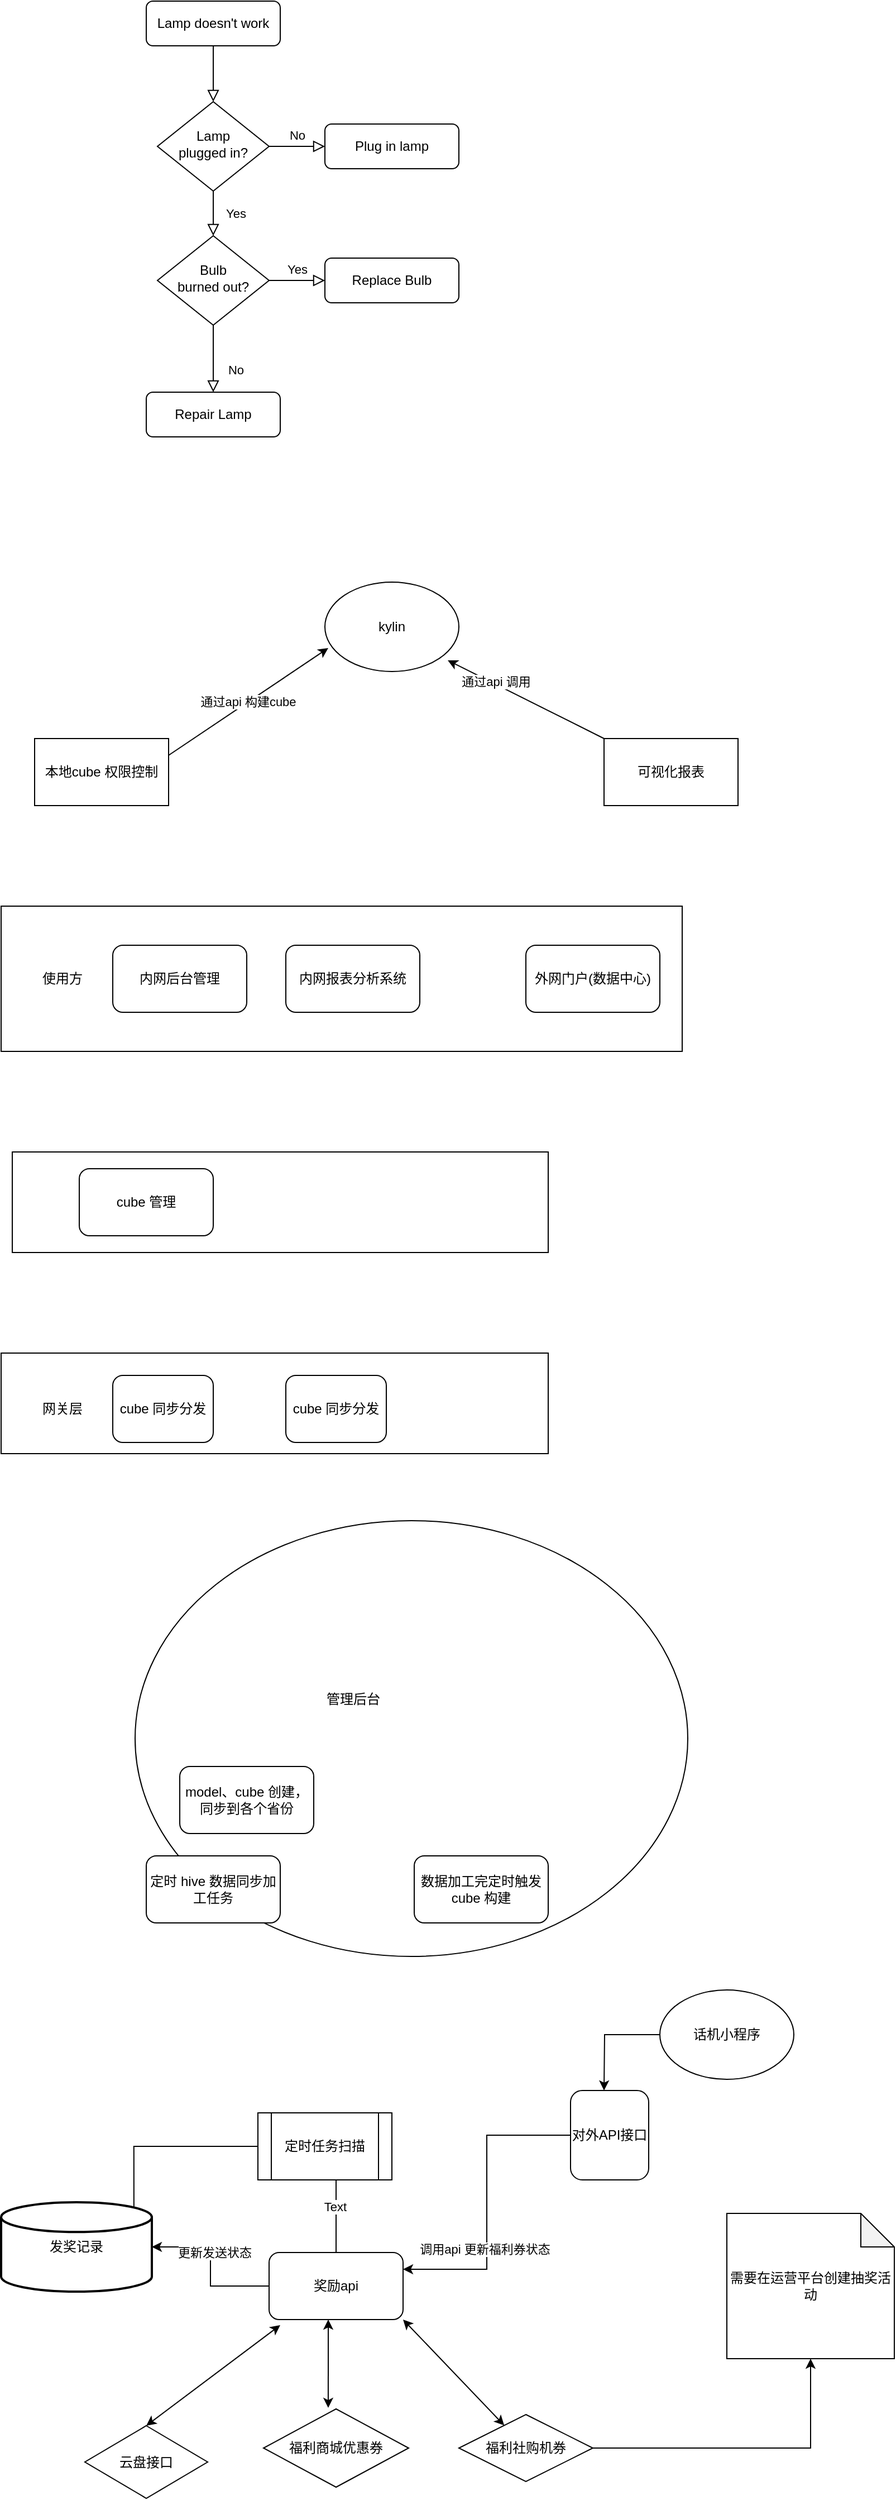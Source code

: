 <mxfile version="13.7.9" type="github">
  <diagram id="C5RBs43oDa-KdzZeNtuy" name="Page-1">
    <mxGraphModel dx="1278" dy="642" grid="1" gridSize="10" guides="1" tooltips="1" connect="1" arrows="1" fold="1" page="1" pageScale="1" pageWidth="827" pageHeight="1169" math="0" shadow="0">
      <root>
        <mxCell id="WIyWlLk6GJQsqaUBKTNV-0" />
        <mxCell id="WIyWlLk6GJQsqaUBKTNV-1" parent="WIyWlLk6GJQsqaUBKTNV-0" />
        <mxCell id="WIyWlLk6GJQsqaUBKTNV-2" value="" style="rounded=0;html=1;jettySize=auto;orthogonalLoop=1;fontSize=11;endArrow=block;endFill=0;endSize=8;strokeWidth=1;shadow=0;labelBackgroundColor=none;edgeStyle=orthogonalEdgeStyle;" parent="WIyWlLk6GJQsqaUBKTNV-1" source="WIyWlLk6GJQsqaUBKTNV-3" target="WIyWlLk6GJQsqaUBKTNV-6" edge="1">
          <mxGeometry relative="1" as="geometry" />
        </mxCell>
        <mxCell id="WIyWlLk6GJQsqaUBKTNV-3" value="Lamp doesn&#39;t work" style="rounded=1;whiteSpace=wrap;html=1;fontSize=12;glass=0;strokeWidth=1;shadow=0;" parent="WIyWlLk6GJQsqaUBKTNV-1" vertex="1">
          <mxGeometry x="160" y="80" width="120" height="40" as="geometry" />
        </mxCell>
        <mxCell id="WIyWlLk6GJQsqaUBKTNV-4" value="Yes" style="rounded=0;html=1;jettySize=auto;orthogonalLoop=1;fontSize=11;endArrow=block;endFill=0;endSize=8;strokeWidth=1;shadow=0;labelBackgroundColor=none;edgeStyle=orthogonalEdgeStyle;" parent="WIyWlLk6GJQsqaUBKTNV-1" source="WIyWlLk6GJQsqaUBKTNV-6" target="WIyWlLk6GJQsqaUBKTNV-10" edge="1">
          <mxGeometry y="20" relative="1" as="geometry">
            <mxPoint as="offset" />
          </mxGeometry>
        </mxCell>
        <mxCell id="WIyWlLk6GJQsqaUBKTNV-5" value="No" style="edgeStyle=orthogonalEdgeStyle;rounded=0;html=1;jettySize=auto;orthogonalLoop=1;fontSize=11;endArrow=block;endFill=0;endSize=8;strokeWidth=1;shadow=0;labelBackgroundColor=none;" parent="WIyWlLk6GJQsqaUBKTNV-1" source="WIyWlLk6GJQsqaUBKTNV-6" target="WIyWlLk6GJQsqaUBKTNV-7" edge="1">
          <mxGeometry y="10" relative="1" as="geometry">
            <mxPoint as="offset" />
          </mxGeometry>
        </mxCell>
        <mxCell id="WIyWlLk6GJQsqaUBKTNV-6" value="Lamp&lt;br&gt;plugged in?" style="rhombus;whiteSpace=wrap;html=1;shadow=0;fontFamily=Helvetica;fontSize=12;align=center;strokeWidth=1;spacing=6;spacingTop=-4;" parent="WIyWlLk6GJQsqaUBKTNV-1" vertex="1">
          <mxGeometry x="170" y="170" width="100" height="80" as="geometry" />
        </mxCell>
        <mxCell id="WIyWlLk6GJQsqaUBKTNV-7" value="Plug in lamp" style="rounded=1;whiteSpace=wrap;html=1;fontSize=12;glass=0;strokeWidth=1;shadow=0;" parent="WIyWlLk6GJQsqaUBKTNV-1" vertex="1">
          <mxGeometry x="320" y="190" width="120" height="40" as="geometry" />
        </mxCell>
        <mxCell id="WIyWlLk6GJQsqaUBKTNV-8" value="No" style="rounded=0;html=1;jettySize=auto;orthogonalLoop=1;fontSize=11;endArrow=block;endFill=0;endSize=8;strokeWidth=1;shadow=0;labelBackgroundColor=none;edgeStyle=orthogonalEdgeStyle;" parent="WIyWlLk6GJQsqaUBKTNV-1" source="WIyWlLk6GJQsqaUBKTNV-10" target="WIyWlLk6GJQsqaUBKTNV-11" edge="1">
          <mxGeometry x="0.333" y="20" relative="1" as="geometry">
            <mxPoint as="offset" />
          </mxGeometry>
        </mxCell>
        <mxCell id="WIyWlLk6GJQsqaUBKTNV-9" value="Yes" style="edgeStyle=orthogonalEdgeStyle;rounded=0;html=1;jettySize=auto;orthogonalLoop=1;fontSize=11;endArrow=block;endFill=0;endSize=8;strokeWidth=1;shadow=0;labelBackgroundColor=none;" parent="WIyWlLk6GJQsqaUBKTNV-1" source="WIyWlLk6GJQsqaUBKTNV-10" target="WIyWlLk6GJQsqaUBKTNV-12" edge="1">
          <mxGeometry y="10" relative="1" as="geometry">
            <mxPoint as="offset" />
          </mxGeometry>
        </mxCell>
        <mxCell id="WIyWlLk6GJQsqaUBKTNV-10" value="Bulb&lt;br&gt;burned out?" style="rhombus;whiteSpace=wrap;html=1;shadow=0;fontFamily=Helvetica;fontSize=12;align=center;strokeWidth=1;spacing=6;spacingTop=-4;" parent="WIyWlLk6GJQsqaUBKTNV-1" vertex="1">
          <mxGeometry x="170" y="290" width="100" height="80" as="geometry" />
        </mxCell>
        <mxCell id="WIyWlLk6GJQsqaUBKTNV-11" value="Repair Lamp" style="rounded=1;whiteSpace=wrap;html=1;fontSize=12;glass=0;strokeWidth=1;shadow=0;" parent="WIyWlLk6GJQsqaUBKTNV-1" vertex="1">
          <mxGeometry x="160" y="430" width="120" height="40" as="geometry" />
        </mxCell>
        <mxCell id="WIyWlLk6GJQsqaUBKTNV-12" value="Replace Bulb" style="rounded=1;whiteSpace=wrap;html=1;fontSize=12;glass=0;strokeWidth=1;shadow=0;" parent="WIyWlLk6GJQsqaUBKTNV-1" vertex="1">
          <mxGeometry x="320" y="310" width="120" height="40" as="geometry" />
        </mxCell>
        <mxCell id="8JjCBqSIyLLTaly739qu-1" value="kylin" style="ellipse;whiteSpace=wrap;html=1;" parent="WIyWlLk6GJQsqaUBKTNV-1" vertex="1">
          <mxGeometry x="320" y="600" width="120" height="80" as="geometry" />
        </mxCell>
        <mxCell id="8JjCBqSIyLLTaly739qu-3" value="本地cube 权限控制" style="rounded=0;whiteSpace=wrap;html=1;" parent="WIyWlLk6GJQsqaUBKTNV-1" vertex="1">
          <mxGeometry x="60" y="740" width="120" height="60" as="geometry" />
        </mxCell>
        <mxCell id="8JjCBqSIyLLTaly739qu-6" value="可视化报表" style="rounded=0;whiteSpace=wrap;html=1;" parent="WIyWlLk6GJQsqaUBKTNV-1" vertex="1">
          <mxGeometry x="570" y="740" width="120" height="60" as="geometry" />
        </mxCell>
        <mxCell id="8JjCBqSIyLLTaly739qu-8" value="通过api 构建cube" style="endArrow=classic;html=1;entryX=0.025;entryY=0.738;entryDx=0;entryDy=0;entryPerimeter=0;exitX=1;exitY=0.25;exitDx=0;exitDy=0;" parent="WIyWlLk6GJQsqaUBKTNV-1" source="8JjCBqSIyLLTaly739qu-3" target="8JjCBqSIyLLTaly739qu-1" edge="1">
          <mxGeometry width="50" height="50" relative="1" as="geometry">
            <mxPoint x="190" y="750" as="sourcePoint" />
            <mxPoint x="240" y="700" as="targetPoint" />
          </mxGeometry>
        </mxCell>
        <mxCell id="8JjCBqSIyLLTaly739qu-11" value="" style="endArrow=classic;html=1;entryX=0.917;entryY=0.875;entryDx=0;entryDy=0;entryPerimeter=0;" parent="WIyWlLk6GJQsqaUBKTNV-1" source="8JjCBqSIyLLTaly739qu-6" target="8JjCBqSIyLLTaly739qu-1" edge="1">
          <mxGeometry width="50" height="50" relative="1" as="geometry">
            <mxPoint x="390" y="860" as="sourcePoint" />
            <mxPoint x="440" y="810" as="targetPoint" />
          </mxGeometry>
        </mxCell>
        <mxCell id="8JjCBqSIyLLTaly739qu-12" value="通过api 调用" style="edgeLabel;html=1;align=center;verticalAlign=middle;resizable=0;points=[];" parent="8JjCBqSIyLLTaly739qu-11" vertex="1" connectable="0">
          <mxGeometry x="0.4" y="-2" relative="1" as="geometry">
            <mxPoint as="offset" />
          </mxGeometry>
        </mxCell>
        <mxCell id="8JjCBqSIyLLTaly739qu-15" value="" style="verticalLabelPosition=bottom;verticalAlign=top;html=1;shape=mxgraph.basic.rect;fillColor2=none;strokeWidth=1;size=20;indent=5;" parent="WIyWlLk6GJQsqaUBKTNV-1" vertex="1">
          <mxGeometry x="30" y="890" width="610" height="130" as="geometry" />
        </mxCell>
        <mxCell id="8JjCBqSIyLLTaly739qu-17" value="使用方" style="text;html=1;strokeColor=none;fillColor=none;align=center;verticalAlign=middle;whiteSpace=wrap;rounded=0;" parent="WIyWlLk6GJQsqaUBKTNV-1" vertex="1">
          <mxGeometry x="50" y="937.5" width="70" height="35" as="geometry" />
        </mxCell>
        <mxCell id="8JjCBqSIyLLTaly739qu-21" value="内网后台管理" style="rounded=1;whiteSpace=wrap;html=1;" parent="WIyWlLk6GJQsqaUBKTNV-1" vertex="1">
          <mxGeometry x="130" y="925" width="120" height="60" as="geometry" />
        </mxCell>
        <mxCell id="8JjCBqSIyLLTaly739qu-22" value="内网报表分析系统" style="rounded=1;whiteSpace=wrap;html=1;" parent="WIyWlLk6GJQsqaUBKTNV-1" vertex="1">
          <mxGeometry x="285" y="925" width="120" height="60" as="geometry" />
        </mxCell>
        <mxCell id="8JjCBqSIyLLTaly739qu-23" value="外网门户(数据中心)" style="rounded=1;whiteSpace=wrap;html=1;" parent="WIyWlLk6GJQsqaUBKTNV-1" vertex="1">
          <mxGeometry x="500" y="925" width="120" height="60" as="geometry" />
        </mxCell>
        <mxCell id="8JjCBqSIyLLTaly739qu-24" value="" style="verticalLabelPosition=bottom;verticalAlign=top;html=1;shape=mxgraph.basic.rect;fillColor2=none;strokeWidth=1;size=20;indent=5;" parent="WIyWlLk6GJQsqaUBKTNV-1" vertex="1">
          <mxGeometry x="40" y="1110" width="480" height="90" as="geometry" />
        </mxCell>
        <mxCell id="8JjCBqSIyLLTaly739qu-25" value="cube 管理" style="rounded=1;whiteSpace=wrap;html=1;" parent="WIyWlLk6GJQsqaUBKTNV-1" vertex="1">
          <mxGeometry x="100" y="1125" width="120" height="60" as="geometry" />
        </mxCell>
        <mxCell id="8JjCBqSIyLLTaly739qu-26" value="" style="verticalLabelPosition=bottom;verticalAlign=top;html=1;shape=mxgraph.basic.rect;fillColor2=none;strokeWidth=1;size=20;indent=5;" parent="WIyWlLk6GJQsqaUBKTNV-1" vertex="1">
          <mxGeometry x="30" y="1290" width="490" height="90" as="geometry" />
        </mxCell>
        <mxCell id="8JjCBqSIyLLTaly739qu-27" value="网关层" style="text;html=1;strokeColor=none;fillColor=none;align=center;verticalAlign=middle;whiteSpace=wrap;rounded=0;" parent="WIyWlLk6GJQsqaUBKTNV-1" vertex="1">
          <mxGeometry x="65" y="1330" width="40" height="20" as="geometry" />
        </mxCell>
        <mxCell id="8JjCBqSIyLLTaly739qu-28" value="cube 同步分发" style="rounded=1;whiteSpace=wrap;html=1;" parent="WIyWlLk6GJQsqaUBKTNV-1" vertex="1">
          <mxGeometry x="130" y="1310" width="90" height="60" as="geometry" />
        </mxCell>
        <mxCell id="8JjCBqSIyLLTaly739qu-29" value="cube 同步分发" style="rounded=1;whiteSpace=wrap;html=1;" parent="WIyWlLk6GJQsqaUBKTNV-1" vertex="1">
          <mxGeometry x="285" y="1310" width="90" height="60" as="geometry" />
        </mxCell>
        <mxCell id="PL1iqZEJcantrANZ6YWa-1" value="" style="ellipse;whiteSpace=wrap;html=1;" parent="WIyWlLk6GJQsqaUBKTNV-1" vertex="1">
          <mxGeometry x="150" y="1440" width="495" height="390" as="geometry" />
        </mxCell>
        <mxCell id="PL1iqZEJcantrANZ6YWa-2" value="model、cube 创建，同步到各个省份" style="rounded=1;whiteSpace=wrap;html=1;" parent="WIyWlLk6GJQsqaUBKTNV-1" vertex="1">
          <mxGeometry x="190" y="1660" width="120" height="60" as="geometry" />
        </mxCell>
        <mxCell id="PL1iqZEJcantrANZ6YWa-3" value="管理后台" style="text;html=1;strokeColor=none;fillColor=none;align=center;verticalAlign=middle;whiteSpace=wrap;rounded=0;" parent="WIyWlLk6GJQsqaUBKTNV-1" vertex="1">
          <mxGeometry x="292.5" y="1590" width="105" height="20" as="geometry" />
        </mxCell>
        <mxCell id="PL1iqZEJcantrANZ6YWa-4" value="定时 hive 数据同步加工任务" style="rounded=1;whiteSpace=wrap;html=1;" parent="WIyWlLk6GJQsqaUBKTNV-1" vertex="1">
          <mxGeometry x="160" y="1740" width="120" height="60" as="geometry" />
        </mxCell>
        <mxCell id="PL1iqZEJcantrANZ6YWa-7" value="数据加工完定时触发cube 构建" style="rounded=1;whiteSpace=wrap;html=1;" parent="WIyWlLk6GJQsqaUBKTNV-1" vertex="1">
          <mxGeometry x="400" y="1740" width="120" height="60" as="geometry" />
        </mxCell>
        <mxCell id="-zu_K8lEj-sw5WWqLcm4-4" style="edgeStyle=orthogonalEdgeStyle;rounded=0;orthogonalLoop=1;jettySize=auto;html=1;entryX=0.881;entryY=0.225;entryDx=0;entryDy=0;entryPerimeter=0;" edge="1" parent="WIyWlLk6GJQsqaUBKTNV-1" source="-zu_K8lEj-sw5WWqLcm4-0" target="-zu_K8lEj-sw5WWqLcm4-1">
          <mxGeometry relative="1" as="geometry" />
        </mxCell>
        <mxCell id="-zu_K8lEj-sw5WWqLcm4-7" style="edgeStyle=orthogonalEdgeStyle;rounded=0;orthogonalLoop=1;jettySize=auto;html=1;" edge="1" parent="WIyWlLk6GJQsqaUBKTNV-1" source="-zu_K8lEj-sw5WWqLcm4-0">
          <mxGeometry relative="1" as="geometry">
            <mxPoint x="320" y="2100" as="targetPoint" />
            <Array as="points">
              <mxPoint x="330" y="2100" />
            </Array>
          </mxGeometry>
        </mxCell>
        <mxCell id="-zu_K8lEj-sw5WWqLcm4-22" value="Text" style="edgeLabel;html=1;align=center;verticalAlign=middle;resizable=0;points=[];" vertex="1" connectable="0" parent="-zu_K8lEj-sw5WWqLcm4-7">
          <mxGeometry x="-0.4" y="-1" relative="1" as="geometry">
            <mxPoint as="offset" />
          </mxGeometry>
        </mxCell>
        <mxCell id="-zu_K8lEj-sw5WWqLcm4-0" value="定时任务扫描" style="shape=process;whiteSpace=wrap;html=1;backgroundOutline=1;" vertex="1" parent="WIyWlLk6GJQsqaUBKTNV-1">
          <mxGeometry x="260" y="1970" width="120" height="60" as="geometry" />
        </mxCell>
        <mxCell id="-zu_K8lEj-sw5WWqLcm4-1" value="发奖记录" style="strokeWidth=2;html=1;shape=mxgraph.flowchart.database;whiteSpace=wrap;" vertex="1" parent="WIyWlLk6GJQsqaUBKTNV-1">
          <mxGeometry x="30" y="2050" width="135" height="80" as="geometry" />
        </mxCell>
        <mxCell id="-zu_K8lEj-sw5WWqLcm4-20" style="edgeStyle=orthogonalEdgeStyle;rounded=0;orthogonalLoop=1;jettySize=auto;html=1;" edge="1" parent="WIyWlLk6GJQsqaUBKTNV-1" source="-zu_K8lEj-sw5WWqLcm4-8" target="-zu_K8lEj-sw5WWqLcm4-1">
          <mxGeometry relative="1" as="geometry" />
        </mxCell>
        <mxCell id="-zu_K8lEj-sw5WWqLcm4-21" value="更新发送状态" style="edgeLabel;html=1;align=center;verticalAlign=middle;resizable=0;points=[];" vertex="1" connectable="0" parent="-zu_K8lEj-sw5WWqLcm4-20">
          <mxGeometry x="0.193" y="-2" relative="1" as="geometry">
            <mxPoint x="1" y="1" as="offset" />
          </mxGeometry>
        </mxCell>
        <mxCell id="-zu_K8lEj-sw5WWqLcm4-8" value="奖励api" style="rounded=1;whiteSpace=wrap;html=1;" vertex="1" parent="WIyWlLk6GJQsqaUBKTNV-1">
          <mxGeometry x="270" y="2095" width="120" height="60" as="geometry" />
        </mxCell>
        <mxCell id="-zu_K8lEj-sw5WWqLcm4-10" value="云盘接口" style="rhombus;whiteSpace=wrap;html=1;" vertex="1" parent="WIyWlLk6GJQsqaUBKTNV-1">
          <mxGeometry x="105" y="2250" width="110" height="65" as="geometry" />
        </mxCell>
        <mxCell id="-zu_K8lEj-sw5WWqLcm4-11" value="福利商城优惠券" style="rhombus;whiteSpace=wrap;html=1;" vertex="1" parent="WIyWlLk6GJQsqaUBKTNV-1">
          <mxGeometry x="265" y="2235" width="130" height="70" as="geometry" />
        </mxCell>
        <mxCell id="-zu_K8lEj-sw5WWqLcm4-14" style="edgeStyle=orthogonalEdgeStyle;rounded=0;orthogonalLoop=1;jettySize=auto;html=1;" edge="1" parent="WIyWlLk6GJQsqaUBKTNV-1" source="-zu_K8lEj-sw5WWqLcm4-12" target="-zu_K8lEj-sw5WWqLcm4-13">
          <mxGeometry relative="1" as="geometry" />
        </mxCell>
        <mxCell id="-zu_K8lEj-sw5WWqLcm4-12" value="福利社购机券" style="rhombus;whiteSpace=wrap;html=1;" vertex="1" parent="WIyWlLk6GJQsqaUBKTNV-1">
          <mxGeometry x="440" y="2240" width="120" height="60" as="geometry" />
        </mxCell>
        <mxCell id="-zu_K8lEj-sw5WWqLcm4-13" value="需要在运营平台创建抽奖活动" style="shape=note;whiteSpace=wrap;html=1;backgroundOutline=1;darkOpacity=0.05;" vertex="1" parent="WIyWlLk6GJQsqaUBKTNV-1">
          <mxGeometry x="680" y="2060" width="150" height="130" as="geometry" />
        </mxCell>
        <mxCell id="-zu_K8lEj-sw5WWqLcm4-17" value="" style="endArrow=classic;startArrow=classic;html=1;" edge="1" parent="WIyWlLk6GJQsqaUBKTNV-1">
          <mxGeometry width="50" height="50" relative="1" as="geometry">
            <mxPoint x="160" y="2250" as="sourcePoint" />
            <mxPoint x="280" y="2160" as="targetPoint" />
          </mxGeometry>
        </mxCell>
        <mxCell id="-zu_K8lEj-sw5WWqLcm4-18" value="" style="endArrow=classic;startArrow=classic;html=1;entryX=1;entryY=1;entryDx=0;entryDy=0;" edge="1" parent="WIyWlLk6GJQsqaUBKTNV-1" source="-zu_K8lEj-sw5WWqLcm4-12" target="-zu_K8lEj-sw5WWqLcm4-8">
          <mxGeometry width="50" height="50" relative="1" as="geometry">
            <mxPoint x="397.5" y="2225" as="sourcePoint" />
            <mxPoint x="517.5" y="2135" as="targetPoint" />
          </mxGeometry>
        </mxCell>
        <mxCell id="-zu_K8lEj-sw5WWqLcm4-19" value="" style="endArrow=classic;startArrow=classic;html=1;entryX=1;entryY=1;entryDx=0;entryDy=0;exitX=0.446;exitY=-0.014;exitDx=0;exitDy=0;exitPerimeter=0;" edge="1" parent="WIyWlLk6GJQsqaUBKTNV-1" source="-zu_K8lEj-sw5WWqLcm4-11">
          <mxGeometry width="50" height="50" relative="1" as="geometry">
            <mxPoint x="413.588" y="2249.706" as="sourcePoint" />
            <mxPoint x="323" y="2155" as="targetPoint" />
          </mxGeometry>
        </mxCell>
        <mxCell id="-zu_K8lEj-sw5WWqLcm4-27" style="edgeStyle=orthogonalEdgeStyle;rounded=0;orthogonalLoop=1;jettySize=auto;html=1;" edge="1" parent="WIyWlLk6GJQsqaUBKTNV-1" source="-zu_K8lEj-sw5WWqLcm4-24">
          <mxGeometry relative="1" as="geometry">
            <mxPoint x="570" y="1950" as="targetPoint" />
          </mxGeometry>
        </mxCell>
        <mxCell id="-zu_K8lEj-sw5WWqLcm4-24" value="话机小程序" style="ellipse;whiteSpace=wrap;html=1;" vertex="1" parent="WIyWlLk6GJQsqaUBKTNV-1">
          <mxGeometry x="620" y="1860" width="120" height="80" as="geometry" />
        </mxCell>
        <mxCell id="-zu_K8lEj-sw5WWqLcm4-29" style="edgeStyle=orthogonalEdgeStyle;rounded=0;orthogonalLoop=1;jettySize=auto;html=1;entryX=1;entryY=0.25;entryDx=0;entryDy=0;" edge="1" parent="WIyWlLk6GJQsqaUBKTNV-1" source="-zu_K8lEj-sw5WWqLcm4-28" target="-zu_K8lEj-sw5WWqLcm4-8">
          <mxGeometry relative="1" as="geometry" />
        </mxCell>
        <mxCell id="-zu_K8lEj-sw5WWqLcm4-30" value="调用api 更新福利券状态" style="edgeLabel;html=1;align=center;verticalAlign=middle;resizable=0;points=[];" vertex="1" connectable="0" parent="-zu_K8lEj-sw5WWqLcm4-29">
          <mxGeometry x="0.311" y="-2" relative="1" as="geometry">
            <mxPoint as="offset" />
          </mxGeometry>
        </mxCell>
        <mxCell id="-zu_K8lEj-sw5WWqLcm4-28" value="对外API接口" style="rounded=1;whiteSpace=wrap;html=1;" vertex="1" parent="WIyWlLk6GJQsqaUBKTNV-1">
          <mxGeometry x="540" y="1950" width="70" height="80" as="geometry" />
        </mxCell>
      </root>
    </mxGraphModel>
  </diagram>
</mxfile>
